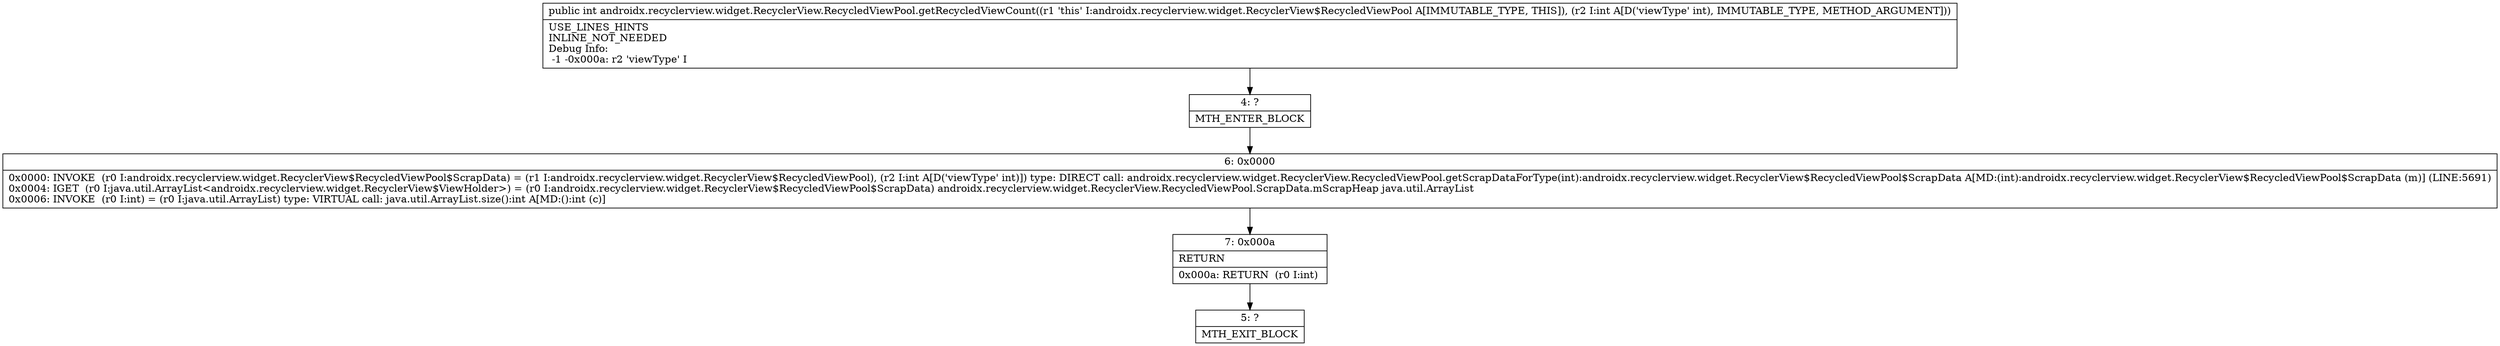 digraph "CFG forandroidx.recyclerview.widget.RecyclerView.RecycledViewPool.getRecycledViewCount(I)I" {
Node_4 [shape=record,label="{4\:\ ?|MTH_ENTER_BLOCK\l}"];
Node_6 [shape=record,label="{6\:\ 0x0000|0x0000: INVOKE  (r0 I:androidx.recyclerview.widget.RecyclerView$RecycledViewPool$ScrapData) = (r1 I:androidx.recyclerview.widget.RecyclerView$RecycledViewPool), (r2 I:int A[D('viewType' int)]) type: DIRECT call: androidx.recyclerview.widget.RecyclerView.RecycledViewPool.getScrapDataForType(int):androidx.recyclerview.widget.RecyclerView$RecycledViewPool$ScrapData A[MD:(int):androidx.recyclerview.widget.RecyclerView$RecycledViewPool$ScrapData (m)] (LINE:5691)\l0x0004: IGET  (r0 I:java.util.ArrayList\<androidx.recyclerview.widget.RecyclerView$ViewHolder\>) = (r0 I:androidx.recyclerview.widget.RecyclerView$RecycledViewPool$ScrapData) androidx.recyclerview.widget.RecyclerView.RecycledViewPool.ScrapData.mScrapHeap java.util.ArrayList \l0x0006: INVOKE  (r0 I:int) = (r0 I:java.util.ArrayList) type: VIRTUAL call: java.util.ArrayList.size():int A[MD:():int (c)]\l}"];
Node_7 [shape=record,label="{7\:\ 0x000a|RETURN\l|0x000a: RETURN  (r0 I:int) \l}"];
Node_5 [shape=record,label="{5\:\ ?|MTH_EXIT_BLOCK\l}"];
MethodNode[shape=record,label="{public int androidx.recyclerview.widget.RecyclerView.RecycledViewPool.getRecycledViewCount((r1 'this' I:androidx.recyclerview.widget.RecyclerView$RecycledViewPool A[IMMUTABLE_TYPE, THIS]), (r2 I:int A[D('viewType' int), IMMUTABLE_TYPE, METHOD_ARGUMENT]))  | USE_LINES_HINTS\lINLINE_NOT_NEEDED\lDebug Info:\l  \-1 \-0x000a: r2 'viewType' I\l}"];
MethodNode -> Node_4;Node_4 -> Node_6;
Node_6 -> Node_7;
Node_7 -> Node_5;
}

